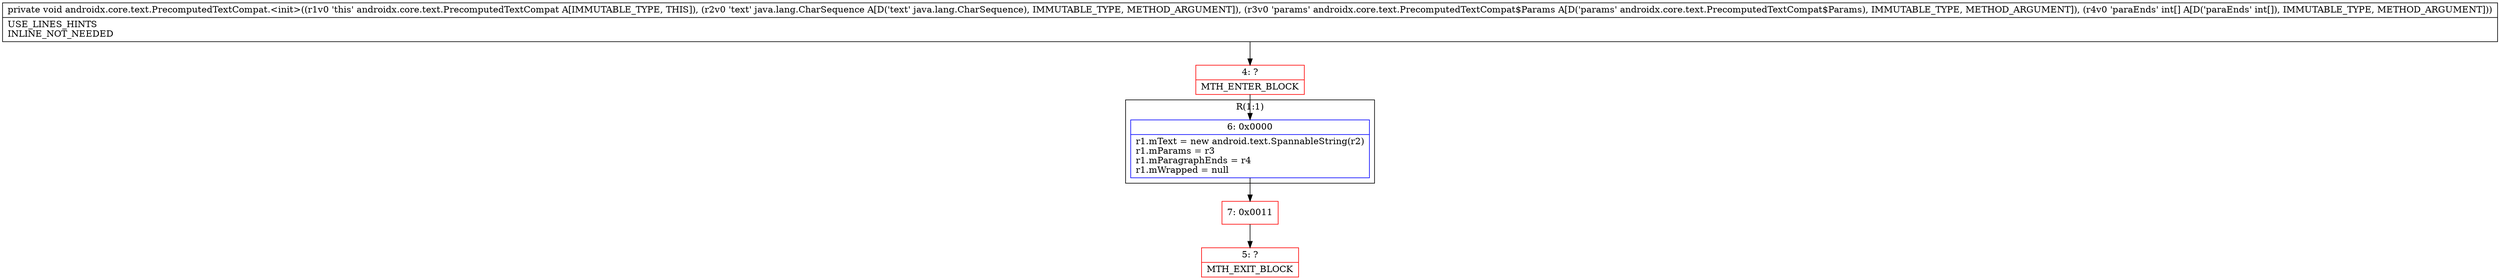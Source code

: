 digraph "CFG forandroidx.core.text.PrecomputedTextCompat.\<init\>(Ljava\/lang\/CharSequence;Landroidx\/core\/text\/PrecomputedTextCompat$Params;[I)V" {
subgraph cluster_Region_171202023 {
label = "R(1:1)";
node [shape=record,color=blue];
Node_6 [shape=record,label="{6\:\ 0x0000|r1.mText = new android.text.SpannableString(r2)\lr1.mParams = r3\lr1.mParagraphEnds = r4\lr1.mWrapped = null\l}"];
}
Node_4 [shape=record,color=red,label="{4\:\ ?|MTH_ENTER_BLOCK\l}"];
Node_7 [shape=record,color=red,label="{7\:\ 0x0011}"];
Node_5 [shape=record,color=red,label="{5\:\ ?|MTH_EXIT_BLOCK\l}"];
MethodNode[shape=record,label="{private void androidx.core.text.PrecomputedTextCompat.\<init\>((r1v0 'this' androidx.core.text.PrecomputedTextCompat A[IMMUTABLE_TYPE, THIS]), (r2v0 'text' java.lang.CharSequence A[D('text' java.lang.CharSequence), IMMUTABLE_TYPE, METHOD_ARGUMENT]), (r3v0 'params' androidx.core.text.PrecomputedTextCompat$Params A[D('params' androidx.core.text.PrecomputedTextCompat$Params), IMMUTABLE_TYPE, METHOD_ARGUMENT]), (r4v0 'paraEnds' int[] A[D('paraEnds' int[]), IMMUTABLE_TYPE, METHOD_ARGUMENT]))  | USE_LINES_HINTS\lINLINE_NOT_NEEDED\l}"];
MethodNode -> Node_4;Node_6 -> Node_7;
Node_4 -> Node_6;
Node_7 -> Node_5;
}

